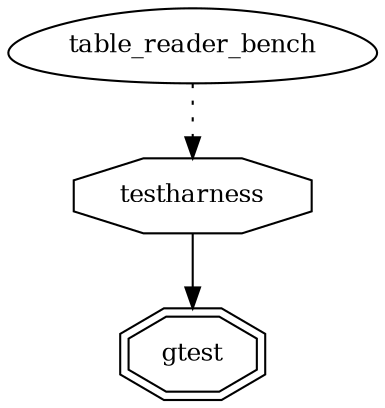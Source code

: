 digraph "gtest" {
node [
  fontsize = "12"
];
    "node75" [ label = "gtest", shape = doubleoctagon ];
    "node97" [ label = "testharness", shape = octagon ];
    "node97" -> "node75"  // testharness -> gtest
    "node96" [ label = "table_reader_bench", shape = egg ];
    "node96" -> "node97" [ style = dotted ] // table_reader_bench -> testharness
}
